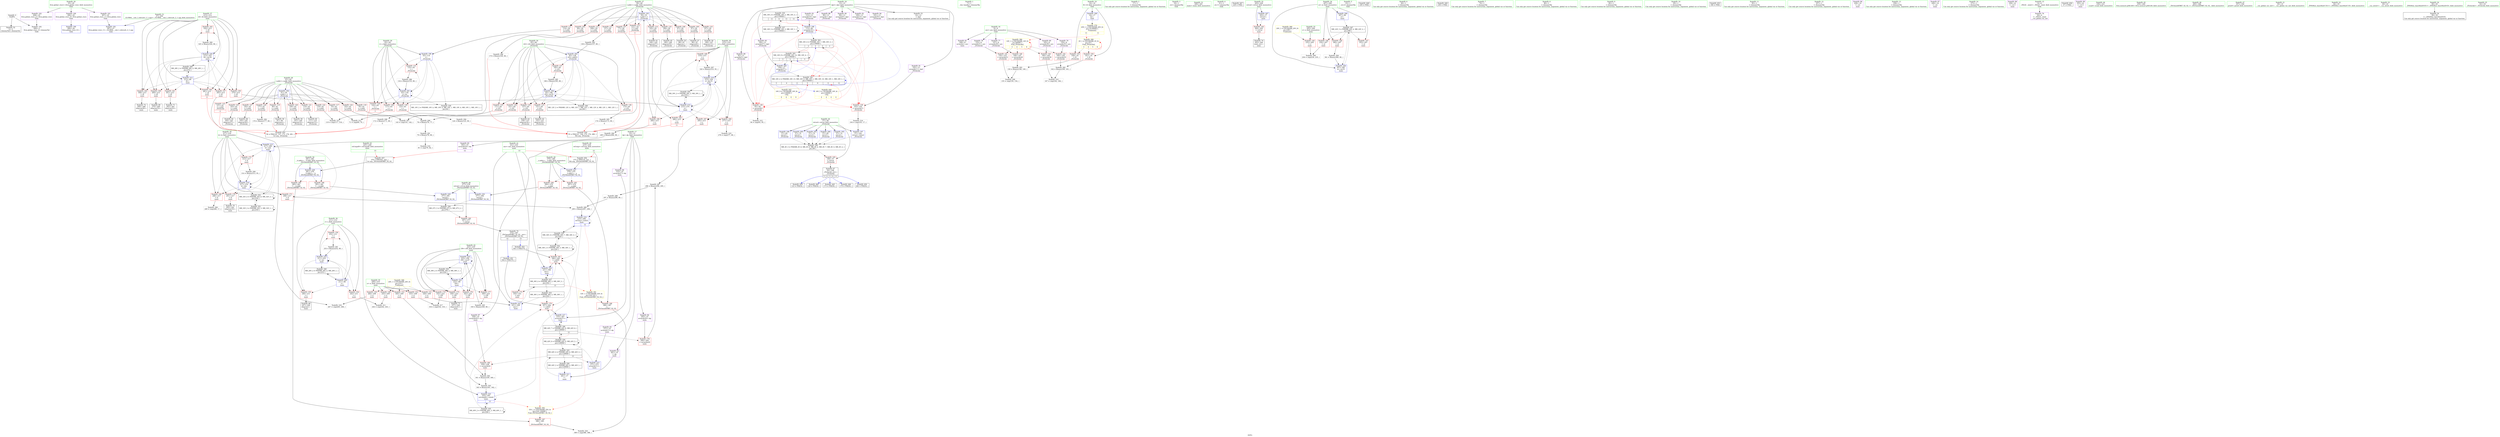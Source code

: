 digraph "SVFG" {
	label="SVFG";

	Node0x55584a46cbe0 [shape=record,color=grey,label="{NodeID: 0\nNullPtr}"];
	Node0x55584a46cbe0 -> Node0x55584a4948a0[style=solid];
	Node0x55584a46cbe0 -> Node0x55584a496d20[style=solid];
	Node0x55584a496ef0 [shape=record,color=blue,label="{NodeID: 194\n61\<--56\nr.addr\<--r\n_Z5checkii\n}"];
	Node0x55584a496ef0 -> Node0x55584a498ef0[style=dashed];
	Node0x55584a496ef0 -> Node0x55584a498fc0[style=dashed];
	Node0x55584a496ef0 -> Node0x55584a499090[style=dashed];
	Node0x55584a496ef0 -> Node0x55584a499160[style=dashed];
	Node0x55584a496ef0 -> Node0x55584a499230[style=dashed];
	Node0x55584a496ef0 -> Node0x55584a499300[style=dashed];
	Node0x55584a496ef0 -> Node0x55584a4993d0[style=dashed];
	Node0x55584a496ef0 -> Node0x55584a4994a0[style=dashed];
	Node0x55584a496ef0 -> Node0x55584a499570[style=dashed];
	Node0x55584a496ef0 -> Node0x55584a499640[style=dashed];
	Node0x55584a496ef0 -> Node0x55584a499710[style=dashed];
	Node0x55584a4939c0 [shape=record,color=red,label="{NodeID: 111\n114\<--59\n\<--l.addr\n_Z5checkii\n}"];
	Node0x55584a4939c0 -> Node0x55584a497300[style=solid];
	Node0x55584a492440 [shape=record,color=green,label="{NodeID: 28\n61\<--62\nr.addr\<--r.addr_field_insensitive\n_Z5checkii\n}"];
	Node0x55584a492440 -> Node0x55584a498ef0[style=solid];
	Node0x55584a492440 -> Node0x55584a498fc0[style=solid];
	Node0x55584a492440 -> Node0x55584a499090[style=solid];
	Node0x55584a492440 -> Node0x55584a499160[style=solid];
	Node0x55584a492440 -> Node0x55584a499230[style=solid];
	Node0x55584a492440 -> Node0x55584a499300[style=solid];
	Node0x55584a492440 -> Node0x55584a4993d0[style=solid];
	Node0x55584a492440 -> Node0x55584a4994a0[style=solid];
	Node0x55584a492440 -> Node0x55584a499570[style=solid];
	Node0x55584a492440 -> Node0x55584a499640[style=solid];
	Node0x55584a492440 -> Node0x55584a499710[style=solid];
	Node0x55584a492440 -> Node0x55584a496ef0[style=solid];
	Node0x55584a4a5d00 [shape=record,color=grey,label="{NodeID: 305\n350 = Binary(349, 80, )\n}"];
	Node0x55584a4a5d00 -> Node0x55584a49f710[style=solid];
	Node0x55584a49f4a0 [shape=record,color=blue,label="{NodeID: 222\n223\<--80\ni36\<--\nmain\n}"];
	Node0x55584a49f4a0 -> Node0x55584a49bd40[style=dashed];
	Node0x55584a49f4a0 -> Node0x55584a49be10[style=dashed];
	Node0x55584a49f4a0 -> Node0x55584a49bee0[style=dashed];
	Node0x55584a49f4a0 -> Node0x55584a49bfb0[style=dashed];
	Node0x55584a49f4a0 -> Node0x55584a49f710[style=dashed];
	Node0x55584a49f4a0 -> Node0x55584a4bd1f0[style=dashed];
	Node0x55584a49a0d0 [shape=record,color=red,label="{NodeID: 139\n103\<--102\n\<--arrayidx11\n_Z5checkii\n}"];
	Node0x55584a49a0d0 -> Node0x55584a4a6a80[style=solid];
	Node0x55584a494c70 [shape=record,color=black,label="{NodeID: 56\n91\<--90\nidxprom4\<--\n_Z5checkii\n}"];
	Node0x55584a4b68f0 [shape=record,color=black,label="{NodeID: 333\nMR_34V_4 = PHI(MR_34V_7, MR_34V_3, )\npts\{220 \}\n}"];
	Node0x55584a4b68f0 -> Node0x55584a49c2f0[style=dashed];
	Node0x55584a4b68f0 -> Node0x55584a49efc0[style=dashed];
	Node0x55584a4b68f0 -> Node0x55584a4b68f0[style=dashed];
	Node0x55584a4b68f0 -> Node0x55584a4bc7f0[style=dashed];
	Node0x55584a49b790 [shape=record,color=red,label="{NodeID: 167\n295\<--215\n\<--j\nmain\n}"];
	Node0x55584a49b790 -> Node0x55584a4a4200[style=solid];
	Node0x55584a496330 [shape=record,color=purple,label="{NodeID: 84\n293\<--10\narrayidx20\<--dp\nmain\n}"];
	Node0x55584a496330 -> Node0x55584a49c080[style=solid];
	Node0x55584a46d920 [shape=record,color=green,label="{NodeID: 1\n7\<--1\n__dso_handle\<--dummyObj\nGlob }"];
	Node0x55584a496fc0 [shape=record,color=blue,label="{NodeID: 195\n57\<--74\nretval\<--\n_Z5checkii\n}"];
	Node0x55584a496fc0 -> Node0x55584a4b81f0[style=dashed];
	Node0x55584a493a90 [shape=record,color=red,label="{NodeID: 112\n121\<--59\n\<--l.addr\n_Z5checkii\n|{<s0>3}}"];
	Node0x55584a493a90:s0 -> Node0x55584a4df900[style=solid,color=red];
	Node0x55584a492510 [shape=record,color=green,label="{NodeID: 29\n63\<--64\ni\<--i_field_insensitive\n_Z5checkii\n}"];
	Node0x55584a492510 -> Node0x55584a4997e0[style=solid];
	Node0x55584a492510 -> Node0x55584a4998b0[style=solid];
	Node0x55584a492510 -> Node0x55584a499980[style=solid];
	Node0x55584a492510 -> Node0x55584a499a50[style=solid];
	Node0x55584a492510 -> Node0x55584a497300[style=solid];
	Node0x55584a492510 -> Node0x55584a4974a0[style=solid];
	Node0x55584a4a5e80 [shape=record,color=grey,label="{NodeID: 306\n289 = cmp(288, 17, )\n}"];
	Node0x55584a49f570 [shape=record,color=blue,label="{NodeID: 223\n225\<--343\nref.tmp40\<--sub44\nmain\n|{|<s3>13}}"];
	Node0x55584a49f570 -> Node0x55584a49c2f0[style=dashed];
	Node0x55584a49f570 -> Node0x55584a49f570[style=dashed];
	Node0x55584a49f570 -> Node0x55584a4bd6f0[style=dashed];
	Node0x55584a49f570:s3 -> Node0x55584a49d070[style=dashed,color=red];
	Node0x55584a49a1a0 [shape=record,color=red,label="{NodeID: 140\n148\<--147\n\<--arrayidx28\n_Z5checkii\n}"];
	Node0x55584a49a1a0 -> Node0x55584a4a4b00[style=solid];
	Node0x55584a494d40 [shape=record,color=black,label="{NodeID: 57\n98\<--97\nidxprom8\<--\n_Z5checkii\n}"];
	Node0x55584a4b6df0 [shape=record,color=black,label="{NodeID: 334\nMR_42V_6 = PHI(MR_42V_9, MR_42V_5, )\npts\{120000 \}\n}"];
	Node0x55584a4b6df0 -> Node0x55584a4b3cf0[style=dashed];
	Node0x55584a4b6df0 -> Node0x55584a4b6df0[style=dashed];
	Node0x55584a4b6df0 -> Node0x55584a4ba9f0[style=dashed];
	Node0x55584a49b860 [shape=record,color=red,label="{NodeID: 168\n319\<--215\n\<--j\nmain\n}"];
	Node0x55584a49b860 -> Node0x55584a4a5100[style=solid];
	Node0x55584a496400 [shape=record,color=purple,label="{NodeID: 85\n303\<--10\narrayidx24\<--dp\nmain\n|{<s0>12}}"];
	Node0x55584a496400:s0 -> Node0x55584a4e0210[style=solid,color=red];
	Node0x55584a482960 [shape=record,color=green,label="{NodeID: 2\n17\<--1\n\<--dummyObj\nCan only get source location for instruction, argument, global var or function.}"];
	Node0x55584a4de610 [shape=record,color=black,label="{NodeID: 445\n173 = PHI(54, )\n}"];
	Node0x55584a497090 [shape=record,color=blue,label="{NodeID: 196\n57\<--85\nretval\<--\n_Z5checkii\n}"];
	Node0x55584a497090 -> Node0x55584a4b81f0[style=dashed];
	Node0x55584a493b60 [shape=record,color=red,label="{NodeID: 113\n137\<--59\n\<--l.addr\n_Z5checkii\n}"];
	Node0x55584a493b60 -> Node0x55584a4a3c00[style=solid];
	Node0x55584a4925e0 [shape=record,color=green,label="{NodeID: 30\n65\<--66\ni22\<--i22_field_insensitive\n_Z5checkii\n}"];
	Node0x55584a4925e0 -> Node0x55584a499b20[style=solid];
	Node0x55584a4925e0 -> Node0x55584a499bf0[style=solid];
	Node0x55584a4925e0 -> Node0x55584a499cc0[style=solid];
	Node0x55584a4925e0 -> Node0x55584a499d90[style=solid];
	Node0x55584a4925e0 -> Node0x55584a499e60[style=solid];
	Node0x55584a4925e0 -> Node0x55584a499f30[style=solid];
	Node0x55584a4925e0 -> Node0x55584a497570[style=solid];
	Node0x55584a4925e0 -> Node0x55584a497710[style=solid];
	Node0x55584a4a6000 [shape=record,color=grey,label="{NodeID: 307\n143 = cmp(141, 142, )\n}"];
	Node0x55584a49f640 [shape=record,color=blue,label="{NodeID: 224\n221\<--346\nans\<--\nmain\n}"];
	Node0x55584a49f640 -> Node0x55584a4b46f0[style=dashed];
	Node0x55584a49a270 [shape=record,color=red,label="{NodeID: 141\n154\<--153\n\<--arrayidx31\n_Z5checkii\n}"];
	Node0x55584a49a270 -> Node0x55584a4a6180[style=solid];
	Node0x55584a494e10 [shape=record,color=black,label="{NodeID: 58\n101\<--100\nidxprom10\<--\n_Z5checkii\n}"];
	Node0x55584a4b72f0 [shape=record,color=black,label="{NodeID: 335\nMR_16V_4 = PHI(MR_16V_5, MR_16V_3, )\npts\{150000 \}\n|{|<s2>11|<s3>11|<s4>11|<s5>11}}"];
	Node0x55584a4b72f0 -> Node0x55584a4b72f0[style=dashed];
	Node0x55584a4b72f0 -> Node0x55584a4be0f0[style=dashed];
	Node0x55584a4b72f0:s2 -> Node0x55584a49a000[style=dashed,color=red];
	Node0x55584a4b72f0:s3 -> Node0x55584a49a0d0[style=dashed,color=red];
	Node0x55584a4b72f0:s4 -> Node0x55584a497230[style=dashed,color=red];
	Node0x55584a4b72f0:s5 -> Node0x55584a4b90f0[style=dashed,color=red];
	Node0x55584a49b930 [shape=record,color=red,label="{NodeID: 169\n288\<--217\n\<--k\nmain\n}"];
	Node0x55584a49b930 -> Node0x55584a4a5e80[style=solid];
	Node0x55584a4964d0 [shape=record,color=purple,label="{NodeID: 86\n310\<--10\narrayidx27\<--dp\nmain\n}"];
	Node0x55584a4964d0 -> Node0x55584a49f090[style=solid];
	Node0x55584a46e070 [shape=record,color=green,label="{NodeID: 3\n19\<--1\n.str\<--dummyObj\nGlob }"];
	Node0x55584a4defe0 [shape=record,color=black,label="{NodeID: 446\n179 = PHI(54, )\n}"];
	Node0x55584a4bfef0 [shape=record,color=black,label="{NodeID: 363\nMR_16V_4 = PHI(MR_16V_7, MR_16V_3, )\npts\{150000 \}\n|{|<s1>3|<s2>3|<s3>3|<s4>3}}"];
	Node0x55584a4bfef0 -> Node0x55584a4b9af0[style=dashed];
	Node0x55584a4bfef0:s1 -> Node0x55584a49a000[style=dashed,color=red];
	Node0x55584a4bfef0:s2 -> Node0x55584a49a0d0[style=dashed,color=red];
	Node0x55584a4bfef0:s3 -> Node0x55584a497230[style=dashed,color=red];
	Node0x55584a4bfef0:s4 -> Node0x55584a4b90f0[style=dashed,color=red];
	Node0x55584a497160 [shape=record,color=blue,label="{NodeID: 197\n57\<--104\nretval\<--tobool\n_Z5checkii\n}"];
	Node0x55584a497160 -> Node0x55584a4b81f0[style=dashed];
	Node0x55584a493c30 [shape=record,color=red,label="{NodeID: 114\n145\<--59\n\<--l.addr\n_Z5checkii\n}"];
	Node0x55584a493c30 -> Node0x55584a495080[style=solid];
	Node0x55584a4926b0 [shape=record,color=green,label="{NodeID: 31\n200\<--201\nmain\<--main_field_insensitive\n}"];
	Node0x55584a49cf90 [shape=record,color=yellow,style=double,label="{NodeID: 391\n53V_1 = ENCHI(MR_53V_0)\npts\{220 222 \}\nFun[_ZSt3minIiERKT_S2_S2_]}"];
	Node0x55584a49cf90 -> Node0x55584a49c8a0[style=dashed];
	Node0x55584a4a6180 [shape=record,color=grey,label="{NodeID: 308\n155 = cmp(150, 154, )\n}"];
	Node0x55584a49f710 [shape=record,color=blue,label="{NodeID: 225\n223\<--350\ni36\<--inc47\nmain\n}"];
	Node0x55584a49f710 -> Node0x55584a49bd40[style=dashed];
	Node0x55584a49f710 -> Node0x55584a49be10[style=dashed];
	Node0x55584a49f710 -> Node0x55584a49bee0[style=dashed];
	Node0x55584a49f710 -> Node0x55584a49bfb0[style=dashed];
	Node0x55584a49f710 -> Node0x55584a49f710[style=dashed];
	Node0x55584a49f710 -> Node0x55584a4bd1f0[style=dashed];
	Node0x55584a49a340 [shape=record,color=red,label="{NodeID: 142\n160\<--159\n\<--arrayidx35\n_Z5checkii\n}"];
	Node0x55584a49a340 -> Node0x55584a4a3a80[style=solid];
	Node0x55584a494ee0 [shape=record,color=black,label="{NodeID: 59\n108\<--107\nidxprom13\<--\n_Z5checkii\n}"];
	Node0x55584a49ba00 [shape=record,color=red,label="{NodeID: 170\n291\<--217\n\<--k\nmain\n}"];
	Node0x55584a49ba00 -> Node0x55584a4957d0[style=solid];
	Node0x55584a4965a0 [shape=record,color=purple,label="{NodeID: 87\n338\<--10\narrayidx42\<--dp\nmain\n}"];
	Node0x55584a4965a0 -> Node0x55584a49c220[style=solid];
	Node0x55584a46d090 [shape=record,color=green,label="{NodeID: 4\n21\<--1\n.str.1\<--dummyObj\nGlob }"];
	Node0x55584a4df0e0 [shape=record,color=black,label="{NodeID: 447\n229 = PHI()\n}"];
	Node0x55584a497230 [shape=record,color=blue,label="{NodeID: 198\n112\<--80\narrayidx16\<--\n_Z5checkii\n}"];
	Node0x55584a497230 -> Node0x55584a4bfef0[style=dashed];
	Node0x55584a498d50 [shape=record,color=red,label="{NodeID: 115\n169\<--59\n\<--l.addr\n_Z5checkii\n}"];
	Node0x55584a498d50 -> Node0x55584a4a4f80[style=solid];
	Node0x55584a492780 [shape=record,color=green,label="{NodeID: 32\n203\<--204\nretval\<--retval_field_insensitive\nmain\n}"];
	Node0x55584a492780 -> Node0x55584a49a4e0[style=solid];
	Node0x55584a492780 -> Node0x55584a497980[style=solid];
	Node0x55584a49d070 [shape=record,color=yellow,style=double,label="{NodeID: 392\n55V_1 = ENCHI(MR_55V_0)\npts\{226 120000 \}\nFun[_ZSt3minIiERKT_S2_S2_]}"];
	Node0x55584a49d070 -> Node0x55584a49c7d0[style=dashed];
	Node0x55584a4a6300 [shape=record,color=grey,label="{NodeID: 309\n236 = cmp(234, 235, )\n}"];
	Node0x55584a49f7e0 [shape=record,color=blue,label="{NodeID: 226\n207\<--361\nzi\<--inc51\nmain\n}"];
	Node0x55584a49f7e0 -> Node0x55584a4baef0[style=dashed];
	Node0x55584a49a410 [shape=record,color=red,label="{NodeID: 143\n166\<--165\n\<--arrayidx38\n_Z5checkii\n}"];
	Node0x55584a49a410 -> Node0x55584a4a6480[style=solid];
	Node0x55584a494fb0 [shape=record,color=black,label="{NodeID: 60\n111\<--110\nidxprom15\<--\n_Z5checkii\n}"];
	Node0x55584a49bad0 [shape=record,color=red,label="{NodeID: 171\n298\<--217\n\<--k\nmain\n}"];
	Node0x55584a49bad0 -> Node0x55584a4a4500[style=solid];
	Node0x55584a496670 [shape=record,color=purple,label="{NodeID: 88\n89\<--13\narrayidx\<--dp2\n_Z5checkii\n}"];
	Node0x55584a46d120 [shape=record,color=green,label="{NodeID: 5\n23\<--1\n.str.2\<--dummyObj\nGlob }"];
	Node0x55584a4df1b0 [shape=record,color=black,label="{NodeID: 448\n239 = PHI()\n}"];
	Node0x55584a4a3a80 [shape=record,color=grey,label="{NodeID: 282\n162 = Binary(160, 161, )\n}"];
	Node0x55584a4a3a80 -> Node0x55584a4a6480[style=solid];
	Node0x55584a497300 [shape=record,color=blue,label="{NodeID: 199\n63\<--114\ni\<--\n_Z5checkii\n}"];
	Node0x55584a497300 -> Node0x55584a4997e0[style=dashed];
	Node0x55584a497300 -> Node0x55584a4998b0[style=dashed];
	Node0x55584a497300 -> Node0x55584a499980[style=dashed];
	Node0x55584a497300 -> Node0x55584a499a50[style=dashed];
	Node0x55584a497300 -> Node0x55584a4974a0[style=dashed];
	Node0x55584a497300 -> Node0x55584a4b86f0[style=dashed];
	Node0x55584a498e20 [shape=record,color=red,label="{NodeID: 116\n189\<--59\n\<--l.addr\n_Z5checkii\n}"];
	Node0x55584a498e20 -> Node0x55584a4953c0[style=solid];
	Node0x55584a492850 [shape=record,color=green,label="{NodeID: 33\n205\<--206\nz\<--z_field_insensitive\nmain\n}"];
	Node0x55584a492850 -> Node0x55584a49a5b0[style=solid];
	Node0x55584a4a6480 [shape=record,color=grey,label="{NodeID: 310\n167 = cmp(162, 166, )\n}"];
	Node0x55584a49f8b0 [shape=record,color=blue,label="{NodeID: 227\n379\<--375\n__a.addr\<--__a\n_ZSt3minIiERKT_S2_S2_\n}"];
	Node0x55584a49f8b0 -> Node0x55584a49c490[style=dashed];
	Node0x55584a49f8b0 -> Node0x55584a49c560[style=dashed];
	Node0x55584a49a4e0 [shape=record,color=red,label="{NodeID: 144\n364\<--203\n\<--retval\nmain\n}"];
	Node0x55584a49a4e0 -> Node0x55584a495b10[style=solid];
	Node0x55584a495080 [shape=record,color=black,label="{NodeID: 61\n146\<--145\nidxprom27\<--\n_Z5checkii\n}"];
	Node0x55584a4b81f0 [shape=record,color=black,label="{NodeID: 338\nMR_4V_3 = PHI(MR_4V_8, MR_4V_6, MR_4V_4, MR_4V_7, MR_4V_5, MR_4V_2, )\npts\{58 \}\n}"];
	Node0x55584a4b81f0 -> Node0x55584a4934e0[style=dashed];
	Node0x55584a49bba0 [shape=record,color=red,label="{NodeID: 172\n313\<--217\n\<--k\nmain\n}"];
	Node0x55584a49bba0 -> Node0x55584a4a4680[style=solid];
	Node0x55584a496740 [shape=record,color=purple,label="{NodeID: 89\n92\<--13\narrayidx5\<--dp2\n_Z5checkii\n}"];
	Node0x55584a496740 -> Node0x55584a49a000[style=solid];
	Node0x55584a46d1b0 [shape=record,color=green,label="{NodeID: 6\n26\<--1\n\<--dummyObj\nCan only get source location for instruction, argument, global var or function.}"];
	Node0x55584a4df280 [shape=record,color=black,label="{NodeID: 449\n250 = PHI()\n}"];
	Node0x55584a4c1410 [shape=record,color=yellow,style=double,label="{NodeID: 366\n20V_1 = ENCHI(MR_20V_0)\npts\{206 \}\nFun[main]}"];
	Node0x55584a4c1410 -> Node0x55584a49a5b0[style=dashed];
	Node0x55584a4a3c00 [shape=record,color=grey,label="{NodeID: 283\n138 = Binary(137, 80, )\n}"];
	Node0x55584a4a3c00 -> Node0x55584a497570[style=solid];
	Node0x55584a4973d0 [shape=record,color=blue,label="{NodeID: 200\n57\<--74\nretval\<--\n_Z5checkii\n}"];
	Node0x55584a4973d0 -> Node0x55584a4b81f0[style=dashed];
	Node0x55584a498ef0 [shape=record,color=red,label="{NodeID: 117\n70\<--61\n\<--r.addr\n_Z5checkii\n}"];
	Node0x55584a498ef0 -> Node0x55584a4a6900[style=solid];
	Node0x55584a492920 [shape=record,color=green,label="{NodeID: 34\n207\<--208\nzi\<--zi_field_insensitive\nmain\n}"];
	Node0x55584a492920 -> Node0x55584a49a680[style=solid];
	Node0x55584a492920 -> Node0x55584a49a750[style=solid];
	Node0x55584a492920 -> Node0x55584a49a820[style=solid];
	Node0x55584a492920 -> Node0x55584a497a50[style=solid];
	Node0x55584a492920 -> Node0x55584a49f7e0[style=solid];
	Node0x55584a4a6600 [shape=record,color=grey,label="{NodeID: 311\n244 = cmp(242, 243, )\n}"];
	Node0x55584a49f980 [shape=record,color=blue,label="{NodeID: 228\n381\<--376\n__b.addr\<--__b\n_ZSt3minIiERKT_S2_S2_\n}"];
	Node0x55584a49f980 -> Node0x55584a49c630[style=dashed];
	Node0x55584a49f980 -> Node0x55584a49c700[style=dashed];
	Node0x55584a49a5b0 [shape=record,color=red,label="{NodeID: 145\n235\<--205\n\<--z\nmain\n}"];
	Node0x55584a49a5b0 -> Node0x55584a4a6300[style=solid];
	Node0x55584a495150 [shape=record,color=black,label="{NodeID: 62\n152\<--151\nidxprom30\<--\n_Z5checkii\n}"];
	Node0x55584a4b86f0 [shape=record,color=black,label="{NodeID: 339\nMR_10V_2 = PHI(MR_10V_4, MR_10V_4, MR_10V_1, MR_10V_4, MR_10V_1, MR_10V_1, )\npts\{64 \}\n}"];
	Node0x55584a49bc70 [shape=record,color=red,label="{NodeID: 173\n354\<--221\n\<--ans\nmain\n}"];
	Node0x55584a496810 [shape=record,color=purple,label="{NodeID: 90\n99\<--13\narrayidx9\<--dp2\n_Z5checkii\n}"];
	Node0x55584a46d240 [shape=record,color=green,label="{NodeID: 7\n74\<--1\n\<--dummyObj\nCan only get source location for instruction, argument, global var or function.}"];
	Node0x55584a4df380 [shape=record,color=black,label="{NodeID: 450\n282 = PHI(54, )\n}"];
	Node0x55584a4a3d80 [shape=record,color=grey,label="{NodeID: 284\n285 = Binary(284, 80, )\n}"];
	Node0x55584a4a3d80 -> Node0x55584a49eef0[style=solid];
	Node0x55584a4974a0 [shape=record,color=blue,label="{NodeID: 201\n63\<--134\ni\<--inc\n_Z5checkii\n}"];
	Node0x55584a4974a0 -> Node0x55584a4997e0[style=dashed];
	Node0x55584a4974a0 -> Node0x55584a4998b0[style=dashed];
	Node0x55584a4974a0 -> Node0x55584a499980[style=dashed];
	Node0x55584a4974a0 -> Node0x55584a499a50[style=dashed];
	Node0x55584a4974a0 -> Node0x55584a4974a0[style=dashed];
	Node0x55584a4974a0 -> Node0x55584a4b86f0[style=dashed];
	Node0x55584a498fc0 [shape=record,color=red,label="{NodeID: 118\n76\<--61\n\<--r.addr\n_Z5checkii\n}"];
	Node0x55584a498fc0 -> Node0x55584a4a5400[style=solid];
	Node0x55584a4929f0 [shape=record,color=green,label="{NodeID: 35\n209\<--210\nn\<--n_field_insensitive\nmain\n}"];
	Node0x55584a4929f0 -> Node0x55584a49a8f0[style=solid];
	Node0x55584a4929f0 -> Node0x55584a49a9c0[style=solid];
	Node0x55584a4929f0 -> Node0x55584a49aa90[style=solid];
	Node0x55584a4929f0 -> Node0x55584a49ab60[style=solid];
	Node0x55584a4929f0 -> Node0x55584a49ac30[style=solid];
	Node0x55584a4a6780 [shape=record,color=grey,label="{NodeID: 312\n119 = cmp(117, 118, )\n}"];
	Node0x55584a49fa50 [shape=record,color=blue,label="{NodeID: 229\n377\<--391\nretval\<--\n_ZSt3minIiERKT_S2_S2_\n}"];
	Node0x55584a49fa50 -> Node0x55584a4be5f0[style=dashed];
	Node0x55584a49a680 [shape=record,color=red,label="{NodeID: 146\n234\<--207\n\<--zi\nmain\n}"];
	Node0x55584a49a680 -> Node0x55584a4a6300[style=solid];
	Node0x55584a495220 [shape=record,color=black,label="{NodeID: 63\n158\<--157\nidxprom34\<--\n_Z5checkii\n}"];
	Node0x55584a4b8bf0 [shape=record,color=black,label="{NodeID: 340\nMR_12V_2 = PHI(MR_12V_4, MR_12V_1, MR_12V_1, MR_12V_4, MR_12V_1, MR_12V_1, )\npts\{66 \}\n}"];
	Node0x55584a49bd40 [shape=record,color=red,label="{NodeID: 174\n332\<--223\n\<--i36\nmain\n}"];
	Node0x55584a49bd40 -> Node0x55584a4a6f00[style=solid];
	Node0x55584a4968e0 [shape=record,color=purple,label="{NodeID: 91\n102\<--13\narrayidx11\<--dp2\n_Z5checkii\n}"];
	Node0x55584a4968e0 -> Node0x55584a49a0d0[style=solid];
	Node0x55584a46db30 [shape=record,color=green,label="{NodeID: 8\n80\<--1\n\<--dummyObj\nCan only get source location for instruction, argument, global var or function.}"];
	Node0x55584a4df520 [shape=record,color=black,label="{NodeID: 451\n304 = PHI(374, )\n}"];
	Node0x55584a4df520 -> Node0x55584a49c150[style=solid];
	Node0x55584a4c15d0 [shape=record,color=yellow,style=double,label="{NodeID: 368\n24V_1 = ENCHI(MR_24V_0)\npts\{210 \}\nFun[main]}"];
	Node0x55584a4c15d0 -> Node0x55584a49a8f0[style=dashed];
	Node0x55584a4c15d0 -> Node0x55584a49a9c0[style=dashed];
	Node0x55584a4c15d0 -> Node0x55584a49aa90[style=dashed];
	Node0x55584a4c15d0 -> Node0x55584a49ab60[style=dashed];
	Node0x55584a4c15d0 -> Node0x55584a49ac30[style=dashed];
	Node0x55584a4a3f00 [shape=record,color=grey,label="{NodeID: 285\n186 = Binary(185, 80, )\n}"];
	Node0x55584a4a3f00 -> Node0x55584a497710[style=solid];
	Node0x55584a497570 [shape=record,color=blue,label="{NodeID: 202\n65\<--138\ni22\<--add23\n_Z5checkii\n}"];
	Node0x55584a497570 -> Node0x55584a499b20[style=dashed];
	Node0x55584a497570 -> Node0x55584a499bf0[style=dashed];
	Node0x55584a497570 -> Node0x55584a499cc0[style=dashed];
	Node0x55584a497570 -> Node0x55584a499d90[style=dashed];
	Node0x55584a497570 -> Node0x55584a499e60[style=dashed];
	Node0x55584a497570 -> Node0x55584a499f30[style=dashed];
	Node0x55584a497570 -> Node0x55584a497710[style=dashed];
	Node0x55584a497570 -> Node0x55584a4b8bf0[style=dashed];
	Node0x55584a499090 [shape=record,color=red,label="{NodeID: 119\n90\<--61\n\<--r.addr\n_Z5checkii\n}"];
	Node0x55584a499090 -> Node0x55584a494c70[style=solid];
	Node0x55584a492ac0 [shape=record,color=green,label="{NodeID: 36\n211\<--212\ni\<--i_field_insensitive\nmain\n}"];
	Node0x55584a492ac0 -> Node0x55584a49ad00[style=solid];
	Node0x55584a492ac0 -> Node0x55584a49add0[style=solid];
	Node0x55584a492ac0 -> Node0x55584a49aea0[style=solid];
	Node0x55584a492ac0 -> Node0x55584a497b20[style=solid];
	Node0x55584a492ac0 -> Node0x55584a497bf0[style=solid];
	Node0x55584a4a6900 [shape=record,color=grey,label="{NodeID: 313\n71 = cmp(69, 70, )\n}"];
	Node0x55584a49fb20 [shape=record,color=blue,label="{NodeID: 230\n377\<--394\nretval\<--\n_ZSt3minIiERKT_S2_S2_\n}"];
	Node0x55584a49fb20 -> Node0x55584a4be5f0[style=dashed];
	Node0x55584a49a750 [shape=record,color=red,label="{NodeID: 147\n353\<--207\n\<--zi\nmain\n}"];
	Node0x55584a4952f0 [shape=record,color=black,label="{NodeID: 64\n164\<--163\nidxprom37\<--\n_Z5checkii\n}"];
	Node0x55584a4b90f0 [shape=record,color=black,label="{NodeID: 341\nMR_16V_2 = PHI(MR_16V_13, MR_16V_6, MR_16V_1, MR_16V_10, MR_16V_1, MR_16V_1, )\npts\{150000 \}\n|{<s0>3|<s1>4|<s2>4|<s3>5|<s4>6|<s5>6|<s6>11}}"];
	Node0x55584a4b90f0:s0 -> Node0x55584a4c8ca0[style=dashed,color=blue];
	Node0x55584a4b90f0:s1 -> Node0x55584a4b90f0[style=dashed,color=blue];
	Node0x55584a4b90f0:s2 -> Node0x55584a4bfef0[style=dashed,color=blue];
	Node0x55584a4b90f0:s3 -> Node0x55584a4c8f60[style=dashed,color=blue];
	Node0x55584a4b90f0:s4 -> Node0x55584a4b90f0[style=dashed,color=blue];
	Node0x55584a4b90f0:s5 -> Node0x55584a4b9af0[style=dashed,color=blue];
	Node0x55584a4b90f0:s6 -> Node0x55584a4b72f0[style=dashed,color=blue];
	Node0x55584a49be10 [shape=record,color=red,label="{NodeID: 175\n336\<--223\n\<--i36\nmain\n}"];
	Node0x55584a49be10 -> Node0x55584a495a40[style=solid];
	Node0x55584a4969b0 [shape=record,color=purple,label="{NodeID: 92\n109\<--13\narrayidx14\<--dp2\n_Z5checkii\n}"];
	Node0x55584a46dbc0 [shape=record,color=green,label="{NodeID: 9\n82\<--1\n\<--dummyObj\nCan only get source location for instruction, argument, global var or function.}"];
	Node0x55584a4df6f0 [shape=record,color=black,label="{NodeID: 452\n345 = PHI(374, )\n}"];
	Node0x55584a4df6f0 -> Node0x55584a49c2f0[style=solid];
	Node0x55584a4a4080 [shape=record,color=grey,label="{NodeID: 286\n134 = Binary(133, 80, )\n}"];
	Node0x55584a4a4080 -> Node0x55584a4974a0[style=solid];
	Node0x55584a497640 [shape=record,color=blue,label="{NodeID: 203\n57\<--74\nretval\<--\n_Z5checkii\n}"];
	Node0x55584a497640 -> Node0x55584a4b81f0[style=dashed];
	Node0x55584a499160 [shape=record,color=red,label="{NodeID: 120\n100\<--61\n\<--r.addr\n_Z5checkii\n}"];
	Node0x55584a499160 -> Node0x55584a494e10[style=solid];
	Node0x55584a492b90 [shape=record,color=green,label="{NodeID: 37\n213\<--214\ni6\<--i6_field_insensitive\nmain\n}"];
	Node0x55584a492b90 -> Node0x55584a49af70[style=solid];
	Node0x55584a492b90 -> Node0x55584a49b040[style=solid];
	Node0x55584a492b90 -> Node0x55584a49b110[style=solid];
	Node0x55584a492b90 -> Node0x55584a49b1e0[style=solid];
	Node0x55584a492b90 -> Node0x55584a49b2b0[style=solid];
	Node0x55584a492b90 -> Node0x55584a49b380[style=solid];
	Node0x55584a492b90 -> Node0x55584a49b450[style=solid];
	Node0x55584a492b90 -> Node0x55584a49ec80[style=solid];
	Node0x55584a492b90 -> Node0x55584a49f300[style=solid];
	Node0x55584a4a6a80 [shape=record,color=grey,label="{NodeID: 314\n104 = cmp(103, 17, )\n}"];
	Node0x55584a4a6a80 -> Node0x55584a497160[style=solid];
	Node0x55584a49a820 [shape=record,color=red,label="{NodeID: 148\n360\<--207\n\<--zi\nmain\n}"];
	Node0x55584a49a820 -> Node0x55584a4a5b80[style=solid];
	Node0x55584a4953c0 [shape=record,color=black,label="{NodeID: 65\n190\<--189\nidxprom54\<--\n_Z5checkii\n}"];
	Node0x55584a49bee0 [shape=record,color=red,label="{NodeID: 176\n342\<--223\n\<--i36\nmain\n}"];
	Node0x55584a49bee0 -> Node0x55584a4a5a00[style=solid];
	Node0x55584a496a80 [shape=record,color=purple,label="{NodeID: 93\n112\<--13\narrayidx16\<--dp2\n_Z5checkii\n}"];
	Node0x55584a496a80 -> Node0x55584a497230[style=solid];
	Node0x55584a46dc90 [shape=record,color=green,label="{NodeID: 10\n85\<--1\n\<--dummyObj\nCan only get source location for instruction, argument, global var or function.}"];
	Node0x55584a4df830 [shape=record,color=black,label="{NodeID: 453\n356 = PHI()\n}"];
	Node0x55584a4a4200 [shape=record,color=grey,label="{NodeID: 287\n296 = Binary(294, 295, )\n}"];
	Node0x55584a4a4200 -> Node0x55584a4a4380[style=solid];
	Node0x55584a497710 [shape=record,color=blue,label="{NodeID: 204\n65\<--186\ni22\<--inc52\n_Z5checkii\n}"];
	Node0x55584a497710 -> Node0x55584a499b20[style=dashed];
	Node0x55584a497710 -> Node0x55584a499bf0[style=dashed];
	Node0x55584a497710 -> Node0x55584a499cc0[style=dashed];
	Node0x55584a497710 -> Node0x55584a499d90[style=dashed];
	Node0x55584a497710 -> Node0x55584a499e60[style=dashed];
	Node0x55584a497710 -> Node0x55584a499f30[style=dashed];
	Node0x55584a497710 -> Node0x55584a497710[style=dashed];
	Node0x55584a497710 -> Node0x55584a4b8bf0[style=dashed];
	Node0x55584a499230 [shape=record,color=red,label="{NodeID: 121\n110\<--61\n\<--r.addr\n_Z5checkii\n}"];
	Node0x55584a499230 -> Node0x55584a494fb0[style=solid];
	Node0x55584a492c60 [shape=record,color=green,label="{NodeID: 38\n215\<--216\nj\<--j_field_insensitive\nmain\n}"];
	Node0x55584a492c60 -> Node0x55584a49b520[style=solid];
	Node0x55584a492c60 -> Node0x55584a49b5f0[style=solid];
	Node0x55584a492c60 -> Node0x55584a49b6c0[style=solid];
	Node0x55584a492c60 -> Node0x55584a49b790[style=solid];
	Node0x55584a492c60 -> Node0x55584a49b860[style=solid];
	Node0x55584a492c60 -> Node0x55584a49ee20[style=solid];
	Node0x55584a492c60 -> Node0x55584a49f230[style=solid];
	Node0x55584a4a6c00 [shape=record,color=grey,label="{NodeID: 315\n94 = cmp(93, 95, )\n}"];
	Node0x55584a49a8f0 [shape=record,color=red,label="{NodeID: 149\n243\<--209\n\<--n\nmain\n}"];
	Node0x55584a49a8f0 -> Node0x55584a4a6600[style=solid];
	Node0x55584a495490 [shape=record,color=black,label="{NodeID: 66\n193\<--192\nidxprom56\<--\n_Z5checkii\n}"];
	Node0x55584a4b9af0 [shape=record,color=black,label="{NodeID: 343\nMR_16V_8 = PHI(MR_16V_12, MR_16V_4, )\npts\{150000 \}\n|{|<s2>5|<s3>5|<s4>5|<s5>5}}"];
	Node0x55584a4b9af0 -> Node0x55584a4977e0[style=dashed];
	Node0x55584a4b9af0 -> Node0x55584a4b9af0[style=dashed];
	Node0x55584a4b9af0:s2 -> Node0x55584a49a000[style=dashed,color=red];
	Node0x55584a4b9af0:s3 -> Node0x55584a49a0d0[style=dashed,color=red];
	Node0x55584a4b9af0:s4 -> Node0x55584a497230[style=dashed,color=red];
	Node0x55584a4b9af0:s5 -> Node0x55584a4b90f0[style=dashed,color=red];
	Node0x55584a49bfb0 [shape=record,color=red,label="{NodeID: 177\n349\<--223\n\<--i36\nmain\n}"];
	Node0x55584a49bfb0 -> Node0x55584a4a5d00[style=solid];
	Node0x55584a496b50 [shape=record,color=purple,label="{NodeID: 94\n191\<--13\narrayidx55\<--dp2\n_Z5checkii\n}"];
	Node0x55584a491870 [shape=record,color=green,label="{NodeID: 11\n95\<--1\n\<--dummyObj\nCan only get source location for instruction, argument, global var or function.}"];
	Node0x55584a4df900 [shape=record,color=black,label="{NodeID: 454\n55 = PHI(121, 126, 170, 176, 280, )\n0th arg _Z5checkii }"];
	Node0x55584a4df900 -> Node0x55584a496e20[style=solid];
	Node0x55584a4a4380 [shape=record,color=grey,label="{NodeID: 288\n297 = Binary(296, 80, )\n}"];
	Node0x55584a4a4380 -> Node0x55584a4a4500[style=solid];
	Node0x55584a4977e0 [shape=record,color=blue,label="{NodeID: 205\n194\<--17\narrayidx57\<--\n_Z5checkii\n}"];
	Node0x55584a4977e0 -> Node0x55584a4b90f0[style=dashed];
	Node0x55584a499300 [shape=record,color=red,label="{NodeID: 122\n118\<--61\n\<--r.addr\n_Z5checkii\n}"];
	Node0x55584a499300 -> Node0x55584a4a6780[style=solid];
	Node0x55584a492d30 [shape=record,color=green,label="{NodeID: 39\n217\<--218\nk\<--k_field_insensitive\nmain\n}"];
	Node0x55584a492d30 -> Node0x55584a49b930[style=solid];
	Node0x55584a492d30 -> Node0x55584a49ba00[style=solid];
	Node0x55584a492d30 -> Node0x55584a49bad0[style=solid];
	Node0x55584a492d30 -> Node0x55584a49bba0[style=solid];
	Node0x55584a492d30 -> Node0x55584a49eef0[style=solid];
	Node0x55584a492d30 -> Node0x55584a49f160[style=solid];
	Node0x55584a4a6d80 [shape=record,color=grey,label="{NodeID: 316\n81 = cmp(79, 82, )\n}"];
	Node0x55584a49a9c0 [shape=record,color=red,label="{NodeID: 150\n266\<--209\n\<--n\nmain\n}"];
	Node0x55584a49a9c0 -> Node0x55584a4a7080[style=solid];
	Node0x55584a495560 [shape=record,color=black,label="{NodeID: 67\n54\<--198\n_Z5checkii_ret\<--\n_Z5checkii\n|{<s0>3|<s1>4|<s2>5|<s3>6|<s4>11}}"];
	Node0x55584a495560:s0 -> Node0x55584a4e05b0[style=solid,color=blue];
	Node0x55584a495560:s1 -> Node0x55584a4e0750[style=solid,color=blue];
	Node0x55584a495560:s2 -> Node0x55584a4de610[style=solid,color=blue];
	Node0x55584a495560:s3 -> Node0x55584a4defe0[style=solid,color=blue];
	Node0x55584a495560:s4 -> Node0x55584a4df380[style=solid,color=blue];
	Node0x55584a49c080 [shape=record,color=red,label="{NodeID: 178\n294\<--293\n\<--arrayidx20\nmain\n}"];
	Node0x55584a49c080 -> Node0x55584a4a4200[style=solid];
	Node0x55584a496c20 [shape=record,color=purple,label="{NodeID: 95\n194\<--13\narrayidx57\<--dp2\n_Z5checkii\n}"];
	Node0x55584a496c20 -> Node0x55584a4977e0[style=solid];
	Node0x55584a491900 [shape=record,color=green,label="{NodeID: 12\n257\<--1\n\<--dummyObj\nCan only get source location for instruction, argument, global var or function.}"];
	Node0x55584a4dfdb0 [shape=record,color=black,label="{NodeID: 455\n56 = PHI(122, 127, 172, 178, 281, )\n1st arg _Z5checkii }"];
	Node0x55584a4dfdb0 -> Node0x55584a496ef0[style=solid];
	Node0x55584a4a4500 [shape=record,color=grey,label="{NodeID: 289\n299 = Binary(297, 298, )\n}"];
	Node0x55584a4a4500 -> Node0x55584a49efc0[style=solid];
	Node0x55584a4978b0 [shape=record,color=blue,label="{NodeID: 206\n57\<--85\nretval\<--\n_Z5checkii\n}"];
	Node0x55584a4978b0 -> Node0x55584a4b81f0[style=dashed];
	Node0x55584a4993d0 [shape=record,color=red,label="{NodeID: 123\n127\<--61\n\<--r.addr\n_Z5checkii\n|{<s0>4}}"];
	Node0x55584a4993d0:s0 -> Node0x55584a4dfdb0[style=solid,color=red];
	Node0x55584a492e00 [shape=record,color=green,label="{NodeID: 40\n219\<--220\nref.tmp\<--ref.tmp_field_insensitive\nmain\n|{|<s1>12}}"];
	Node0x55584a492e00 -> Node0x55584a49efc0[style=solid];
	Node0x55584a492e00:s1 -> Node0x55584a4e0100[style=solid,color=red];
	Node0x55584a4a6f00 [shape=record,color=grey,label="{NodeID: 317\n334 = cmp(332, 333, )\n}"];
	Node0x55584a49aa90 [shape=record,color=red,label="{NodeID: 151\n328\<--209\n\<--n\nmain\n}"];
	Node0x55584a49aa90 -> Node0x55584a49f3d0[style=solid];
	Node0x55584a495630 [shape=record,color=black,label="{NodeID: 68\n247\<--246\nidxprom\<--\nmain\n}"];
	Node0x55584a49c150 [shape=record,color=red,label="{NodeID: 179\n307\<--304\n\<--call25\nmain\n}"];
	Node0x55584a49c150 -> Node0x55584a49f090[style=solid];
	Node0x55584a493d20 [shape=record,color=purple,label="{NodeID: 96\n228\<--19\n\<--.str\nmain\n}"];
	Node0x55584a491990 [shape=record,color=green,label="{NodeID: 13\n258\<--1\n\<--dummyObj\nCan only get source location for instruction, argument, global var or function.}"];
	Node0x55584a4e0100 [shape=record,color=black,label="{NodeID: 456\n375 = PHI(219, 221, )\n0th arg _ZSt3minIiERKT_S2_S2_ }"];
	Node0x55584a4e0100 -> Node0x55584a49f8b0[style=solid];
	Node0x55584a4a4680 [shape=record,color=grey,label="{NodeID: 290\n314 = Binary(313, 95, )\n}"];
	Node0x55584a4a4680 -> Node0x55584a49f160[style=solid];
	Node0x55584a497980 [shape=record,color=blue,label="{NodeID: 207\n203\<--17\nretval\<--\nmain\n}"];
	Node0x55584a497980 -> Node0x55584a49a4e0[style=dashed];
	Node0x55584a4994a0 [shape=record,color=red,label="{NodeID: 124\n142\<--61\n\<--r.addr\n_Z5checkii\n}"];
	Node0x55584a4994a0 -> Node0x55584a4a6000[style=solid];
	Node0x55584a492ed0 [shape=record,color=green,label="{NodeID: 41\n221\<--222\nans\<--ans_field_insensitive\nmain\n|{|<s3>13}}"];
	Node0x55584a492ed0 -> Node0x55584a49bc70[style=solid];
	Node0x55584a492ed0 -> Node0x55584a49f3d0[style=solid];
	Node0x55584a492ed0 -> Node0x55584a49f640[style=solid];
	Node0x55584a492ed0:s3 -> Node0x55584a4e0100[style=solid,color=red];
	Node0x55584a4a7080 [shape=record,color=grey,label="{NodeID: 318\n267 = cmp(265, 266, )\n}"];
	Node0x55584a49ab60 [shape=record,color=red,label="{NodeID: 152\n333\<--209\n\<--n\nmain\n}"];
	Node0x55584a49ab60 -> Node0x55584a4a6f00[style=solid];
	Node0x55584a495700 [shape=record,color=black,label="{NodeID: 69\n270\<--269\nidxprom10\<--\nmain\n}"];
	Node0x55584a4ba9f0 [shape=record,color=black,label="{NodeID: 346\nMR_42V_7 = PHI(MR_42V_8, MR_42V_6, )\npts\{120000 \}\n|{|<s4>12}}"];
	Node0x55584a4ba9f0 -> Node0x55584a49c080[style=dashed];
	Node0x55584a4ba9f0 -> Node0x55584a49c150[style=dashed];
	Node0x55584a4ba9f0 -> Node0x55584a49f090[style=dashed];
	Node0x55584a4ba9f0 -> Node0x55584a4b6df0[style=dashed];
	Node0x55584a4ba9f0:s4 -> Node0x55584a49d070[style=dashed,color=red];
	Node0x55584a49c220 [shape=record,color=red,label="{NodeID: 180\n339\<--338\n\<--arrayidx42\nmain\n}"];
	Node0x55584a49c220 -> Node0x55584a4a5880[style=solid];
	Node0x55584a493df0 [shape=record,color=purple,label="{NodeID: 97\n249\<--19\n\<--.str\nmain\n}"];
	Node0x55584a491a20 [shape=record,color=green,label="{NodeID: 14\n273\<--1\n\<--dummyObj\nCan only get source location for instruction, argument, global var or function.}"];
	Node0x55584a4e0210 [shape=record,color=black,label="{NodeID: 457\n376 = PHI(303, 225, )\n1st arg _ZSt3minIiERKT_S2_S2_ }"];
	Node0x55584a4e0210 -> Node0x55584a49f980[style=solid];
	Node0x55584a4a4800 [shape=record,color=grey,label="{NodeID: 291\n79 = Binary(78, 80, )\n}"];
	Node0x55584a4a4800 -> Node0x55584a4a6d80[style=solid];
	Node0x55584a497a50 [shape=record,color=blue,label="{NodeID: 208\n207\<--80\nzi\<--\nmain\n}"];
	Node0x55584a497a50 -> Node0x55584a4baef0[style=dashed];
	Node0x55584a499570 [shape=record,color=red,label="{NodeID: 125\n163\<--61\n\<--r.addr\n_Z5checkii\n}"];
	Node0x55584a499570 -> Node0x55584a4952f0[style=solid];
	Node0x55584a492fa0 [shape=record,color=green,label="{NodeID: 42\n223\<--224\ni36\<--i36_field_insensitive\nmain\n}"];
	Node0x55584a492fa0 -> Node0x55584a49bd40[style=solid];
	Node0x55584a492fa0 -> Node0x55584a49be10[style=solid];
	Node0x55584a492fa0 -> Node0x55584a49bee0[style=solid];
	Node0x55584a492fa0 -> Node0x55584a49bfb0[style=solid];
	Node0x55584a492fa0 -> Node0x55584a49f4a0[style=solid];
	Node0x55584a492fa0 -> Node0x55584a49f710[style=solid];
	Node0x55584a4a7200 [shape=record,color=grey,label="{NodeID: 319\n278 = cmp(277, 80, )\n}"];
	Node0x55584a49ac30 [shape=record,color=red,label="{NodeID: 153\n340\<--209\n\<--n\nmain\n}"];
	Node0x55584a49ac30 -> Node0x55584a4a5880[style=solid];
	Node0x55584a4957d0 [shape=record,color=black,label="{NodeID: 70\n292\<--291\nidxprom19\<--\nmain\n}"];
	Node0x55584a4baef0 [shape=record,color=black,label="{NodeID: 347\nMR_22V_3 = PHI(MR_22V_4, MR_22V_2, )\npts\{208 \}\n}"];
	Node0x55584a4baef0 -> Node0x55584a49a680[style=dashed];
	Node0x55584a4baef0 -> Node0x55584a49a750[style=dashed];
	Node0x55584a4baef0 -> Node0x55584a49a820[style=dashed];
	Node0x55584a4baef0 -> Node0x55584a49f7e0[style=dashed];
	Node0x55584a49c2f0 [shape=record,color=red,label="{NodeID: 181\n346\<--345\n\<--call45\nmain\n}"];
	Node0x55584a49c2f0 -> Node0x55584a49f640[style=solid];
	Node0x55584a493ec0 [shape=record,color=purple,label="{NodeID: 98\n238\<--21\n\<--.str.1\nmain\n}"];
	Node0x55584a491ab0 [shape=record,color=green,label="{NodeID: 15\n4\<--6\n_ZStL8__ioinit\<--_ZStL8__ioinit_field_insensitive\nGlob }"];
	Node0x55584a491ab0 -> Node0x55584a495cb0[style=solid];
	Node0x55584a4e04b0 [shape=record,color=black,label="{NodeID: 458\n37 = PHI()\n}"];
	Node0x55584a4a4980 [shape=record,color=grey,label="{NodeID: 292\n178 = Binary(177, 80, )\n|{<s0>6}}"];
	Node0x55584a4a4980:s0 -> Node0x55584a4dfdb0[style=solid,color=red];
	Node0x55584a497b20 [shape=record,color=blue,label="{NodeID: 209\n211\<--80\ni\<--\nmain\n}"];
	Node0x55584a497b20 -> Node0x55584a49ad00[style=dashed];
	Node0x55584a497b20 -> Node0x55584a49add0[style=dashed];
	Node0x55584a497b20 -> Node0x55584a49aea0[style=dashed];
	Node0x55584a497b20 -> Node0x55584a497bf0[style=dashed];
	Node0x55584a497b20 -> Node0x55584a4bb3f0[style=dashed];
	Node0x55584a499640 [shape=record,color=red,label="{NodeID: 126\n177\<--61\n\<--r.addr\n_Z5checkii\n}"];
	Node0x55584a499640 -> Node0x55584a4a4980[style=solid];
	Node0x55584a493070 [shape=record,color=green,label="{NodeID: 43\n225\<--226\nref.tmp40\<--ref.tmp40_field_insensitive\nmain\n|{|<s1>13}}"];
	Node0x55584a493070 -> Node0x55584a49f570[style=solid];
	Node0x55584a493070:s1 -> Node0x55584a4e0210[style=solid,color=red];
	Node0x55584a4a7380 [shape=record,color=grey,label="{NodeID: 320\n389 = cmp(386, 388, )\n}"];
	Node0x55584a49ad00 [shape=record,color=red,label="{NodeID: 154\n242\<--211\n\<--i\nmain\n}"];
	Node0x55584a49ad00 -> Node0x55584a4a6600[style=solid];
	Node0x55584a4958a0 [shape=record,color=black,label="{NodeID: 71\n302\<--301\nidxprom23\<--\nmain\n}"];
	Node0x55584a4bb3f0 [shape=record,color=black,label="{NodeID: 348\nMR_26V_2 = PHI(MR_26V_4, MR_26V_1, )\npts\{212 \}\n}"];
	Node0x55584a4bb3f0 -> Node0x55584a497b20[style=dashed];
	Node0x55584a49c3c0 [shape=record,color=red,label="{NodeID: 182\n397\<--377\n\<--retval\n_ZSt3minIiERKT_S2_S2_\n}"];
	Node0x55584a49c3c0 -> Node0x55584a495be0[style=solid];
	Node0x55584a493f90 [shape=record,color=purple,label="{NodeID: 99\n355\<--23\n\<--.str.2\nmain\n}"];
	Node0x55584a491b40 [shape=record,color=green,label="{NodeID: 16\n8\<--9\nary\<--ary_field_insensitive\nGlob }"];
	Node0x55584a491b40 -> Node0x55584a495d80[style=solid];
	Node0x55584a491b40 -> Node0x55584a495e50[style=solid];
	Node0x55584a491b40 -> Node0x55584a495f20[style=solid];
	Node0x55584a491b40 -> Node0x55584a495ff0[style=solid];
	Node0x55584a491b40 -> Node0x55584a4960c0[style=solid];
	Node0x55584a4e05b0 [shape=record,color=black,label="{NodeID: 459\n123 = PHI(54, )\n}"];
	Node0x55584a4a4b00 [shape=record,color=grey,label="{NodeID: 293\n150 = Binary(148, 149, )\n}"];
	Node0x55584a4a4b00 -> Node0x55584a4a6180[style=solid];
	Node0x55584a497bf0 [shape=record,color=blue,label="{NodeID: 210\n211\<--253\ni\<--inc\nmain\n}"];
	Node0x55584a497bf0 -> Node0x55584a49ad00[style=dashed];
	Node0x55584a497bf0 -> Node0x55584a49add0[style=dashed];
	Node0x55584a497bf0 -> Node0x55584a49aea0[style=dashed];
	Node0x55584a497bf0 -> Node0x55584a497bf0[style=dashed];
	Node0x55584a497bf0 -> Node0x55584a4bb3f0[style=dashed];
	Node0x55584a499710 [shape=record,color=red,label="{NodeID: 127\n192\<--61\n\<--r.addr\n_Z5checkii\n}"];
	Node0x55584a499710 -> Node0x55584a495490[style=solid];
	Node0x55584a493140 [shape=record,color=green,label="{NodeID: 44\n230\<--231\nscanf\<--scanf_field_insensitive\n}"];
	Node0x55584a49add0 [shape=record,color=red,label="{NodeID: 155\n246\<--211\n\<--i\nmain\n}"];
	Node0x55584a49add0 -> Node0x55584a495630[style=solid];
	Node0x55584a495970 [shape=record,color=black,label="{NodeID: 72\n309\<--308\nidxprom26\<--\nmain\n}"];
	Node0x55584a4bb8f0 [shape=record,color=black,label="{NodeID: 349\nMR_28V_2 = PHI(MR_28V_4, MR_28V_1, )\npts\{214 \}\n}"];
	Node0x55584a4bb8f0 -> Node0x55584a49ec80[style=dashed];
	Node0x55584a49c490 [shape=record,color=red,label="{NodeID: 183\n387\<--379\n\<--__a.addr\n_ZSt3minIiERKT_S2_S2_\n}"];
	Node0x55584a49c490 -> Node0x55584a49c8a0[style=solid];
	Node0x55584a494060 [shape=record,color=purple,label="{NodeID: 100\n406\<--25\nllvm.global_ctors_0\<--llvm.global_ctors\nGlob }"];
	Node0x55584a494060 -> Node0x55584a49ca40[style=solid];
	Node0x55584a491bd0 [shape=record,color=green,label="{NodeID: 17\n10\<--12\ndp\<--dp_field_insensitive\nGlob }"];
	Node0x55584a491bd0 -> Node0x55584a496190[style=solid];
	Node0x55584a491bd0 -> Node0x55584a496260[style=solid];
	Node0x55584a491bd0 -> Node0x55584a496330[style=solid];
	Node0x55584a491bd0 -> Node0x55584a496400[style=solid];
	Node0x55584a491bd0 -> Node0x55584a4964d0[style=solid];
	Node0x55584a491bd0 -> Node0x55584a4965a0[style=solid];
	Node0x55584a4e0750 [shape=record,color=black,label="{NodeID: 460\n128 = PHI(54, )\n}"];
	Node0x55584a4a4c80 [shape=record,color=grey,label="{NodeID: 294\n126 = Binary(125, 80, )\n|{<s0>4}}"];
	Node0x55584a4a4c80:s0 -> Node0x55584a4df900[style=solid,color=red];
	Node0x55584a49ebf0 [shape=record,color=blue,label="{NodeID: 211\n261\<--17\n\<--\nmain\n}"];
	Node0x55584a49ebf0 -> Node0x55584a4b3cf0[style=dashed];
	Node0x55584a4997e0 [shape=record,color=red,label="{NodeID: 128\n117\<--63\n\<--i\n_Z5checkii\n}"];
	Node0x55584a4997e0 -> Node0x55584a4a6780[style=solid];
	Node0x55584a493210 [shape=record,color=green,label="{NodeID: 45\n259\<--260\nllvm.memset.p0i8.i64\<--llvm.memset.p0i8.i64_field_insensitive\n}"];
	Node0x55584a49aea0 [shape=record,color=red,label="{NodeID: 156\n252\<--211\n\<--i\nmain\n}"];
	Node0x55584a49aea0 -> Node0x55584a4a5700[style=solid];
	Node0x55584a495a40 [shape=record,color=black,label="{NodeID: 73\n337\<--336\nidxprom41\<--\nmain\n}"];
	Node0x55584a4bbdf0 [shape=record,color=black,label="{NodeID: 350\nMR_30V_2 = PHI(MR_30V_3, MR_30V_1, )\npts\{216 \}\n}"];
	Node0x55584a4bbdf0 -> Node0x55584a49ee20[style=dashed];
	Node0x55584a4bbdf0 -> Node0x55584a4bbdf0[style=dashed];
	Node0x55584a49c560 [shape=record,color=red,label="{NodeID: 184\n394\<--379\n\<--__a.addr\n_ZSt3minIiERKT_S2_S2_\n}"];
	Node0x55584a49c560 -> Node0x55584a49fb20[style=solid];
	Node0x55584a494160 [shape=record,color=purple,label="{NodeID: 101\n407\<--25\nllvm.global_ctors_1\<--llvm.global_ctors\nGlob }"];
	Node0x55584a494160 -> Node0x55584a49cb10[style=solid];
	Node0x55584a491c60 [shape=record,color=green,label="{NodeID: 18\n13\<--15\ndp2\<--dp2_field_insensitive\nGlob }"];
	Node0x55584a491c60 -> Node0x55584a4949a0[style=solid];
	Node0x55584a491c60 -> Node0x55584a496670[style=solid];
	Node0x55584a491c60 -> Node0x55584a496740[style=solid];
	Node0x55584a491c60 -> Node0x55584a496810[style=solid];
	Node0x55584a491c60 -> Node0x55584a4968e0[style=solid];
	Node0x55584a491c60 -> Node0x55584a4969b0[style=solid];
	Node0x55584a491c60 -> Node0x55584a496a80[style=solid];
	Node0x55584a491c60 -> Node0x55584a496b50[style=solid];
	Node0x55584a491c60 -> Node0x55584a496c20[style=solid];
	Node0x55584a4a4e00 [shape=record,color=grey,label="{NodeID: 295\n176 = Binary(175, 80, )\n|{<s0>6}}"];
	Node0x55584a4a4e00:s0 -> Node0x55584a4df900[style=solid,color=red];
	Node0x55584a49ec80 [shape=record,color=blue,label="{NodeID: 212\n213\<--80\ni6\<--\nmain\n}"];
	Node0x55584a49ec80 -> Node0x55584a49af70[style=dashed];
	Node0x55584a49ec80 -> Node0x55584a49b040[style=dashed];
	Node0x55584a49ec80 -> Node0x55584a49b110[style=dashed];
	Node0x55584a49ec80 -> Node0x55584a49b1e0[style=dashed];
	Node0x55584a49ec80 -> Node0x55584a49b2b0[style=dashed];
	Node0x55584a49ec80 -> Node0x55584a49b380[style=dashed];
	Node0x55584a49ec80 -> Node0x55584a49b450[style=dashed];
	Node0x55584a49ec80 -> Node0x55584a49f300[style=dashed];
	Node0x55584a49ec80 -> Node0x55584a4bb8f0[style=dashed];
	Node0x55584a4998b0 [shape=record,color=red,label="{NodeID: 129\n122\<--63\n\<--i\n_Z5checkii\n|{<s0>3}}"];
	Node0x55584a4998b0:s0 -> Node0x55584a4dfdb0[style=solid,color=red];
	Node0x55584a493310 [shape=record,color=green,label="{NodeID: 46\n305\<--306\n_ZSt3minIiERKT_S2_S2_\<--_ZSt3minIiERKT_S2_S2__field_insensitive\n}"];
	Node0x55584a49af70 [shape=record,color=red,label="{NodeID: 157\n265\<--213\n\<--i6\nmain\n}"];
	Node0x55584a49af70 -> Node0x55584a4a7080[style=solid];
	Node0x55584a495b10 [shape=record,color=black,label="{NodeID: 74\n202\<--364\nmain_ret\<--\nmain\n}"];
	Node0x55584a4bc2f0 [shape=record,color=black,label="{NodeID: 351\nMR_32V_2 = PHI(MR_32V_3, MR_32V_1, )\npts\{218 \}\n}"];
	Node0x55584a4bc2f0 -> Node0x55584a4b63f0[style=dashed];
	Node0x55584a4bc2f0 -> Node0x55584a4bc2f0[style=dashed];
	Node0x55584a49c630 [shape=record,color=red,label="{NodeID: 185\n385\<--381\n\<--__b.addr\n_ZSt3minIiERKT_S2_S2_\n}"];
	Node0x55584a49c630 -> Node0x55584a49c7d0[style=solid];
	Node0x55584a494260 [shape=record,color=purple,label="{NodeID: 102\n408\<--25\nllvm.global_ctors_2\<--llvm.global_ctors\nGlob }"];
	Node0x55584a494260 -> Node0x55584a496d20[style=solid];
	Node0x55584a491cf0 [shape=record,color=green,label="{NodeID: 19\n16\<--18\nK\<--K_field_insensitive\nGlob }"];
	Node0x55584a491cf0 -> Node0x55584a494360[style=solid];
	Node0x55584a491cf0 -> Node0x55584a494430[style=solid];
	Node0x55584a491cf0 -> Node0x55584a49c970[style=solid];
	Node0x55584a4b5af0 [shape=record,color=yellow,style=double,label="{NodeID: 379\n45V_1 = ENCHI(MR_45V_0)\npts\{18 90000 \}\nFun[main]|{<s0>11|<s1>11}}"];
	Node0x55584a4b5af0:s0 -> Node0x55584a4b5c00[style=dashed,color=red];
	Node0x55584a4b5af0:s1 -> Node0x55584a4b61a0[style=dashed,color=red];
	Node0x55584a4a4f80 [shape=record,color=grey,label="{NodeID: 296\n170 = Binary(169, 80, )\n|{<s0>5}}"];
	Node0x55584a4a4f80:s0 -> Node0x55584a4df900[style=solid,color=red];
	Node0x55584a49ed50 [shape=record,color=blue,label="{NodeID: 213\n271\<--273\narrayidx11\<--\nmain\n}"];
	Node0x55584a49ed50 -> Node0x55584a4b6df0[style=dashed];
	Node0x55584a499980 [shape=record,color=red,label="{NodeID: 130\n125\<--63\n\<--i\n_Z5checkii\n}"];
	Node0x55584a499980 -> Node0x55584a4a4c80[style=solid];
	Node0x55584a493410 [shape=record,color=green,label="{NodeID: 47\n357\<--358\nprintf\<--printf_field_insensitive\n}"];
	Node0x55584a49b040 [shape=record,color=red,label="{NodeID: 158\n269\<--213\n\<--i6\nmain\n}"];
	Node0x55584a49b040 -> Node0x55584a495700[style=solid];
	Node0x55584a495be0 [shape=record,color=black,label="{NodeID: 75\n374\<--397\n_ZSt3minIiERKT_S2_S2__ret\<--\n_ZSt3minIiERKT_S2_S2_\n|{<s0>12|<s1>13}}"];
	Node0x55584a495be0:s0 -> Node0x55584a4df520[style=solid,color=blue];
	Node0x55584a495be0:s1 -> Node0x55584a4df6f0[style=solid,color=blue];
	Node0x55584a4bc7f0 [shape=record,color=black,label="{NodeID: 352\nMR_34V_2 = PHI(MR_34V_3, MR_34V_1, )\npts\{220 \}\n}"];
	Node0x55584a4bc7f0 -> Node0x55584a49c2f0[style=dashed];
	Node0x55584a4bc7f0 -> Node0x55584a4b68f0[style=dashed];
	Node0x55584a4bc7f0 -> Node0x55584a4bc7f0[style=dashed];
	Node0x55584a49c700 [shape=record,color=red,label="{NodeID: 186\n391\<--381\n\<--__b.addr\n_ZSt3minIiERKT_S2_S2_\n}"];
	Node0x55584a49c700 -> Node0x55584a49fa50[style=solid];
	Node0x55584a494360 [shape=record,color=red,label="{NodeID: 103\n149\<--16\n\<--K\n_Z5checkii\n}"];
	Node0x55584a494360 -> Node0x55584a4a4b00[style=solid];
	Node0x55584a491dc0 [shape=record,color=green,label="{NodeID: 20\n25\<--29\nllvm.global_ctors\<--llvm.global_ctors_field_insensitive\nGlob }"];
	Node0x55584a491dc0 -> Node0x55584a494060[style=solid];
	Node0x55584a491dc0 -> Node0x55584a494160[style=solid];
	Node0x55584a491dc0 -> Node0x55584a494260[style=solid];
	Node0x55584a4b5c00 [shape=record,color=yellow,style=double,label="{NodeID: 380\n2V_1 = ENCHI(MR_2V_0)\npts\{18 \}\nFun[_Z5checkii]|{|<s2>3|<s3>4|<s4>5|<s5>6}}"];
	Node0x55584a4b5c00 -> Node0x55584a494360[style=dashed];
	Node0x55584a4b5c00 -> Node0x55584a494430[style=dashed];
	Node0x55584a4b5c00:s2 -> Node0x55584a4b5c00[style=dashed,color=red];
	Node0x55584a4b5c00:s3 -> Node0x55584a4b5c00[style=dashed,color=red];
	Node0x55584a4b5c00:s4 -> Node0x55584a4b5c00[style=dashed,color=red];
	Node0x55584a4b5c00:s5 -> Node0x55584a4b5c00[style=dashed,color=red];
	Node0x55584a4a5100 [shape=record,color=grey,label="{NodeID: 297\n320 = Binary(319, 95, )\n}"];
	Node0x55584a4a5100 -> Node0x55584a49f230[style=solid];
	Node0x55584a49ee20 [shape=record,color=blue,label="{NodeID: 214\n215\<--274\nj\<--\nmain\n}"];
	Node0x55584a49ee20 -> Node0x55584a49b520[style=dashed];
	Node0x55584a49ee20 -> Node0x55584a49b5f0[style=dashed];
	Node0x55584a49ee20 -> Node0x55584a49b6c0[style=dashed];
	Node0x55584a49ee20 -> Node0x55584a49b790[style=dashed];
	Node0x55584a49ee20 -> Node0x55584a49b860[style=dashed];
	Node0x55584a49ee20 -> Node0x55584a49ee20[style=dashed];
	Node0x55584a49ee20 -> Node0x55584a49f230[style=dashed];
	Node0x55584a49ee20 -> Node0x55584a4bbdf0[style=dashed];
	Node0x55584a499a50 [shape=record,color=red,label="{NodeID: 131\n133\<--63\n\<--i\n_Z5checkii\n}"];
	Node0x55584a499a50 -> Node0x55584a4a4080[style=solid];
	Node0x55584a494530 [shape=record,color=green,label="{NodeID: 48\n377\<--378\nretval\<--retval_field_insensitive\n_ZSt3minIiERKT_S2_S2_\n}"];
	Node0x55584a494530 -> Node0x55584a49c3c0[style=solid];
	Node0x55584a494530 -> Node0x55584a49fa50[style=solid];
	Node0x55584a494530 -> Node0x55584a49fb20[style=solid];
	Node0x55584a4b3cf0 [shape=record,color=black,label="{NodeID: 325\nMR_42V_4 = PHI(MR_42V_6, MR_42V_3, )\npts\{120000 \}\n|{|<s4>13}}"];
	Node0x55584a4b3cf0 -> Node0x55584a49c220[style=dashed];
	Node0x55584a4b3cf0 -> Node0x55584a49c2f0[style=dashed];
	Node0x55584a4b3cf0 -> Node0x55584a49ed50[style=dashed];
	Node0x55584a4b3cf0 -> Node0x55584a4bdbf0[style=dashed];
	Node0x55584a4b3cf0:s4 -> Node0x55584a49d070[style=dashed,color=red];
	Node0x55584a49b110 [shape=record,color=red,label="{NodeID: 159\n274\<--213\n\<--i6\nmain\n}"];
	Node0x55584a49b110 -> Node0x55584a49ee20[style=solid];
	Node0x55584a495cb0 [shape=record,color=purple,label="{NodeID: 76\n36\<--4\n\<--_ZStL8__ioinit\n__cxx_global_var_init\n}"];
	Node0x55584a4bccf0 [shape=record,color=black,label="{NodeID: 353\nMR_36V_2 = PHI(MR_36V_4, MR_36V_1, )\npts\{222 \}\n}"];
	Node0x55584a4bccf0 -> Node0x55584a49c150[style=dashed];
	Node0x55584a4bccf0 -> Node0x55584a49f3d0[style=dashed];
	Node0x55584a49c7d0 [shape=record,color=red,label="{NodeID: 187\n386\<--385\n\<--\n_ZSt3minIiERKT_S2_S2_\n}"];
	Node0x55584a49c7d0 -> Node0x55584a4a7380[style=solid];
	Node0x55584a494430 [shape=record,color=red,label="{NodeID: 104\n161\<--16\n\<--K\n_Z5checkii\n}"];
	Node0x55584a494430 -> Node0x55584a4a3a80[style=solid];
	Node0x55584a491e90 [shape=record,color=green,label="{NodeID: 21\n30\<--31\n__cxx_global_var_init\<--__cxx_global_var_init_field_insensitive\n}"];
	Node0x55584a4a5280 [shape=record,color=grey,label="{NodeID: 298\n172 = Binary(171, 80, )\n|{<s0>5}}"];
	Node0x55584a4a5280:s0 -> Node0x55584a4dfdb0[style=solid,color=red];
	Node0x55584a49eef0 [shape=record,color=blue,label="{NodeID: 215\n217\<--285\nk\<--sub\nmain\n}"];
	Node0x55584a49eef0 -> Node0x55584a49b930[style=dashed];
	Node0x55584a49eef0 -> Node0x55584a49ba00[style=dashed];
	Node0x55584a49eef0 -> Node0x55584a49bad0[style=dashed];
	Node0x55584a49eef0 -> Node0x55584a49bba0[style=dashed];
	Node0x55584a49eef0 -> Node0x55584a49f160[style=dashed];
	Node0x55584a49eef0 -> Node0x55584a4b63f0[style=dashed];
	Node0x55584a499b20 [shape=record,color=red,label="{NodeID: 132\n141\<--65\n\<--i22\n_Z5checkii\n}"];
	Node0x55584a499b20 -> Node0x55584a4a6000[style=solid];
	Node0x55584a494600 [shape=record,color=green,label="{NodeID: 49\n379\<--380\n__a.addr\<--__a.addr_field_insensitive\n_ZSt3minIiERKT_S2_S2_\n}"];
	Node0x55584a494600 -> Node0x55584a49c490[style=solid];
	Node0x55584a494600 -> Node0x55584a49c560[style=solid];
	Node0x55584a494600 -> Node0x55584a49f8b0[style=solid];
	Node0x55584a49b1e0 [shape=record,color=red,label="{NodeID: 160\n281\<--213\n\<--i6\nmain\n|{<s0>11}}"];
	Node0x55584a49b1e0:s0 -> Node0x55584a4dfdb0[style=solid,color=red];
	Node0x55584a495d80 [shape=record,color=purple,label="{NodeID: 77\n147\<--8\narrayidx28\<--ary\n_Z5checkii\n}"];
	Node0x55584a495d80 -> Node0x55584a49a1a0[style=solid];
	Node0x55584a4bd1f0 [shape=record,color=black,label="{NodeID: 354\nMR_38V_2 = PHI(MR_38V_4, MR_38V_1, )\npts\{224 \}\n}"];
	Node0x55584a4bd1f0 -> Node0x55584a49f4a0[style=dashed];
	Node0x55584a49c8a0 [shape=record,color=red,label="{NodeID: 188\n388\<--387\n\<--\n_ZSt3minIiERKT_S2_S2_\n}"];
	Node0x55584a49c8a0 -> Node0x55584a4a7380[style=solid];
	Node0x55584a4934e0 [shape=record,color=red,label="{NodeID: 105\n198\<--57\n\<--retval\n_Z5checkii\n}"];
	Node0x55584a4934e0 -> Node0x55584a495560[style=solid];
	Node0x55584a491f60 [shape=record,color=green,label="{NodeID: 22\n34\<--35\n_ZNSt8ios_base4InitC1Ev\<--_ZNSt8ios_base4InitC1Ev_field_insensitive\n}"];
	Node0x55584a4a5400 [shape=record,color=grey,label="{NodeID: 299\n78 = Binary(76, 77, )\n}"];
	Node0x55584a4a5400 -> Node0x55584a4a4800[style=solid];
	Node0x55584a49efc0 [shape=record,color=blue,label="{NodeID: 216\n219\<--299\nref.tmp\<--sub22\nmain\n|{|<s3>12}}"];
	Node0x55584a49efc0 -> Node0x55584a49c150[style=dashed];
	Node0x55584a49efc0 -> Node0x55584a49efc0[style=dashed];
	Node0x55584a49efc0 -> Node0x55584a4b68f0[style=dashed];
	Node0x55584a49efc0:s3 -> Node0x55584a49cf90[style=dashed,color=red];
	Node0x55584a499bf0 [shape=record,color=red,label="{NodeID: 133\n151\<--65\n\<--i22\n_Z5checkii\n}"];
	Node0x55584a499bf0 -> Node0x55584a495150[style=solid];
	Node0x55584a4946d0 [shape=record,color=green,label="{NodeID: 50\n381\<--382\n__b.addr\<--__b.addr_field_insensitive\n_ZSt3minIiERKT_S2_S2_\n}"];
	Node0x55584a4946d0 -> Node0x55584a49c630[style=solid];
	Node0x55584a4946d0 -> Node0x55584a49c700[style=solid];
	Node0x55584a4946d0 -> Node0x55584a49f980[style=solid];
	Node0x55584a4b46f0 [shape=record,color=black,label="{NodeID: 327\nMR_36V_4 = PHI(MR_36V_5, MR_36V_3, )\npts\{222 \}\n|{|<s4>13}}"];
	Node0x55584a4b46f0 -> Node0x55584a49bc70[style=dashed];
	Node0x55584a4b46f0 -> Node0x55584a49c2f0[style=dashed];
	Node0x55584a4b46f0 -> Node0x55584a49f640[style=dashed];
	Node0x55584a4b46f0 -> Node0x55584a4bccf0[style=dashed];
	Node0x55584a4b46f0:s4 -> Node0x55584a49cf90[style=dashed,color=red];
	Node0x55584a49b2b0 [shape=record,color=red,label="{NodeID: 161\n301\<--213\n\<--i6\nmain\n}"];
	Node0x55584a49b2b0 -> Node0x55584a4958a0[style=solid];
	Node0x55584a495e50 [shape=record,color=purple,label="{NodeID: 78\n153\<--8\narrayidx31\<--ary\n_Z5checkii\n}"];
	Node0x55584a495e50 -> Node0x55584a49a270[style=solid];
	Node0x55584a4bd6f0 [shape=record,color=black,label="{NodeID: 355\nMR_40V_2 = PHI(MR_40V_3, MR_40V_1, )\npts\{226 \}\n}"];
	Node0x55584a4bd6f0 -> Node0x55584a49c150[style=dashed];
	Node0x55584a4bd6f0 -> Node0x55584a49f570[style=dashed];
	Node0x55584a4bd6f0 -> Node0x55584a4bd6f0[style=dashed];
	Node0x55584a49c970 [shape=record,color=blue,label="{NodeID: 189\n16\<--17\nK\<--\nGlob }"];
	Node0x55584a49c970 -> Node0x55584a4b5af0[style=dashed];
	Node0x55584a4935b0 [shape=record,color=red,label="{NodeID: 106\n69\<--59\n\<--l.addr\n_Z5checkii\n}"];
	Node0x55584a4935b0 -> Node0x55584a4a6900[style=solid];
	Node0x55584a492030 [shape=record,color=green,label="{NodeID: 23\n40\<--41\n__cxa_atexit\<--__cxa_atexit_field_insensitive\n}"];
	Node0x55584a4a5580 [shape=record,color=grey,label="{NodeID: 300\n325 = Binary(324, 80, )\n}"];
	Node0x55584a4a5580 -> Node0x55584a49f300[style=solid];
	Node0x55584a49f090 [shape=record,color=blue,label="{NodeID: 217\n310\<--307\narrayidx27\<--\nmain\n}"];
	Node0x55584a49f090 -> Node0x55584a4ba9f0[style=dashed];
	Node0x55584a499cc0 [shape=record,color=red,label="{NodeID: 134\n157\<--65\n\<--i22\n_Z5checkii\n}"];
	Node0x55584a499cc0 -> Node0x55584a495220[style=solid];
	Node0x55584a4947a0 [shape=record,color=green,label="{NodeID: 51\n27\<--402\n_GLOBAL__sub_I_cebrusfs_2_1.cpp\<--_GLOBAL__sub_I_cebrusfs_2_1.cpp_field_insensitive\n}"];
	Node0x55584a4947a0 -> Node0x55584a49cb10[style=solid];
	Node0x55584a49b380 [shape=record,color=red,label="{NodeID: 162\n308\<--213\n\<--i6\nmain\n}"];
	Node0x55584a49b380 -> Node0x55584a495970[style=solid];
	Node0x55584a495f20 [shape=record,color=purple,label="{NodeID: 79\n159\<--8\narrayidx35\<--ary\n_Z5checkii\n}"];
	Node0x55584a495f20 -> Node0x55584a49a340[style=solid];
	Node0x55584a4bdbf0 [shape=record,color=black,label="{NodeID: 356\nMR_42V_2 = PHI(MR_42V_4, MR_42V_1, )\npts\{120000 \}\n}"];
	Node0x55584a4bdbf0 -> Node0x55584a49ebf0[style=dashed];
	Node0x55584a49ca40 [shape=record,color=blue,label="{NodeID: 190\n406\<--26\nllvm.global_ctors_0\<--\nGlob }"];
	Node0x55584a493680 [shape=record,color=red,label="{NodeID: 107\n77\<--59\n\<--l.addr\n_Z5checkii\n}"];
	Node0x55584a493680 -> Node0x55584a4a5400[style=solid];
	Node0x55584a492100 [shape=record,color=green,label="{NodeID: 24\n39\<--45\n_ZNSt8ios_base4InitD1Ev\<--_ZNSt8ios_base4InitD1Ev_field_insensitive\n}"];
	Node0x55584a492100 -> Node0x55584a494aa0[style=solid];
	Node0x55584a4a5700 [shape=record,color=grey,label="{NodeID: 301\n253 = Binary(252, 80, )\n}"];
	Node0x55584a4a5700 -> Node0x55584a497bf0[style=solid];
	Node0x55584a49f160 [shape=record,color=blue,label="{NodeID: 218\n217\<--314\nk\<--dec\nmain\n}"];
	Node0x55584a49f160 -> Node0x55584a49b930[style=dashed];
	Node0x55584a49f160 -> Node0x55584a49ba00[style=dashed];
	Node0x55584a49f160 -> Node0x55584a49bad0[style=dashed];
	Node0x55584a49f160 -> Node0x55584a49bba0[style=dashed];
	Node0x55584a49f160 -> Node0x55584a49f160[style=dashed];
	Node0x55584a49f160 -> Node0x55584a4b63f0[style=dashed];
	Node0x55584a499d90 [shape=record,color=red,label="{NodeID: 135\n171\<--65\n\<--i22\n_Z5checkii\n}"];
	Node0x55584a499d90 -> Node0x55584a4a5280[style=solid];
	Node0x55584a4948a0 [shape=record,color=black,label="{NodeID: 52\n2\<--3\ndummyVal\<--dummyVal\n}"];
	Node0x55584a49b450 [shape=record,color=red,label="{NodeID: 163\n324\<--213\n\<--i6\nmain\n}"];
	Node0x55584a49b450 -> Node0x55584a4a5580[style=solid];
	Node0x55584a495ff0 [shape=record,color=purple,label="{NodeID: 80\n165\<--8\narrayidx38\<--ary\n_Z5checkii\n}"];
	Node0x55584a495ff0 -> Node0x55584a49a410[style=solid];
	Node0x55584a4c8ca0 [shape=record,color=yellow,style=double,label="{NodeID: 440\n16V_5 = CSCHI(MR_16V_4)\npts\{150000 \}\nCS[]|{|<s1>4|<s2>4|<s3>4|<s4>4}}"];
	Node0x55584a4c8ca0 -> Node0x55584a4bfef0[style=dashed];
	Node0x55584a4c8ca0:s1 -> Node0x55584a49a000[style=dashed,color=red];
	Node0x55584a4c8ca0:s2 -> Node0x55584a49a0d0[style=dashed,color=red];
	Node0x55584a4c8ca0:s3 -> Node0x55584a497230[style=dashed,color=red];
	Node0x55584a4c8ca0:s4 -> Node0x55584a4b90f0[style=dashed,color=red];
	Node0x55584a4be0f0 [shape=record,color=black,label="{NodeID: 357\nMR_16V_2 = PHI(MR_16V_3, MR_16V_1, )\npts\{150000 \}\n}"];
	Node0x55584a4be0f0 -> Node0x55584a4b72f0[style=dashed];
	Node0x55584a4be0f0 -> Node0x55584a4be0f0[style=dashed];
	Node0x55584a49cb10 [shape=record,color=blue,label="{NodeID: 191\n407\<--27\nllvm.global_ctors_1\<--_GLOBAL__sub_I_cebrusfs_2_1.cpp\nGlob }"];
	Node0x55584a493750 [shape=record,color=red,label="{NodeID: 108\n87\<--59\n\<--l.addr\n_Z5checkii\n}"];
	Node0x55584a493750 -> Node0x55584a494ba0[style=solid];
	Node0x55584a4921d0 [shape=record,color=green,label="{NodeID: 25\n52\<--53\n_Z5checkii\<--_Z5checkii_field_insensitive\n}"];
	Node0x55584a4a5880 [shape=record,color=grey,label="{NodeID: 302\n341 = Binary(339, 340, )\n}"];
	Node0x55584a4a5880 -> Node0x55584a4a5a00[style=solid];
	Node0x55584a49f230 [shape=record,color=blue,label="{NodeID: 219\n215\<--320\nj\<--dec31\nmain\n}"];
	Node0x55584a49f230 -> Node0x55584a49b520[style=dashed];
	Node0x55584a49f230 -> Node0x55584a49b5f0[style=dashed];
	Node0x55584a49f230 -> Node0x55584a49b6c0[style=dashed];
	Node0x55584a49f230 -> Node0x55584a49b790[style=dashed];
	Node0x55584a49f230 -> Node0x55584a49b860[style=dashed];
	Node0x55584a49f230 -> Node0x55584a49ee20[style=dashed];
	Node0x55584a49f230 -> Node0x55584a49f230[style=dashed];
	Node0x55584a49f230 -> Node0x55584a4bbdf0[style=dashed];
	Node0x55584a499e60 [shape=record,color=red,label="{NodeID: 136\n175\<--65\n\<--i22\n_Z5checkii\n}"];
	Node0x55584a499e60 -> Node0x55584a4a4e00[style=solid];
	Node0x55584a4949a0 [shape=record,color=black,label="{NodeID: 53\n14\<--13\n\<--dp2\nCan only get source location for instruction, argument, global var or function.}"];
	Node0x55584a49b520 [shape=record,color=red,label="{NodeID: 164\n277\<--215\n\<--j\nmain\n}"];
	Node0x55584a49b520 -> Node0x55584a4a7200[style=solid];
	Node0x55584a4960c0 [shape=record,color=purple,label="{NodeID: 81\n248\<--8\narrayidx\<--ary\nmain\n}"];
	Node0x55584a4be5f0 [shape=record,color=black,label="{NodeID: 358\nMR_47V_3 = PHI(MR_47V_4, MR_47V_2, )\npts\{378 \}\n}"];
	Node0x55584a4be5f0 -> Node0x55584a49c3c0[style=dashed];
	Node0x55584a496d20 [shape=record,color=blue, style = dotted,label="{NodeID: 192\n408\<--3\nllvm.global_ctors_2\<--dummyVal\nGlob }"];
	Node0x55584a493820 [shape=record,color=red,label="{NodeID: 109\n97\<--59\n\<--l.addr\n_Z5checkii\n}"];
	Node0x55584a493820 -> Node0x55584a494d40[style=solid];
	Node0x55584a4922a0 [shape=record,color=green,label="{NodeID: 26\n57\<--58\nretval\<--retval_field_insensitive\n_Z5checkii\n}"];
	Node0x55584a4922a0 -> Node0x55584a4934e0[style=solid];
	Node0x55584a4922a0 -> Node0x55584a496fc0[style=solid];
	Node0x55584a4922a0 -> Node0x55584a497090[style=solid];
	Node0x55584a4922a0 -> Node0x55584a497160[style=solid];
	Node0x55584a4922a0 -> Node0x55584a4973d0[style=solid];
	Node0x55584a4922a0 -> Node0x55584a497640[style=solid];
	Node0x55584a4922a0 -> Node0x55584a4978b0[style=solid];
	Node0x55584a4b61a0 [shape=record,color=yellow,style=double,label="{NodeID: 386\n14V_1 = ENCHI(MR_14V_0)\npts\{90000 \}\nFun[_Z5checkii]|{|<s4>3|<s5>4|<s6>5|<s7>6}}"];
	Node0x55584a4b61a0 -> Node0x55584a49a1a0[style=dashed];
	Node0x55584a4b61a0 -> Node0x55584a49a270[style=dashed];
	Node0x55584a4b61a0 -> Node0x55584a49a340[style=dashed];
	Node0x55584a4b61a0 -> Node0x55584a49a410[style=dashed];
	Node0x55584a4b61a0:s4 -> Node0x55584a4b61a0[style=dashed,color=red];
	Node0x55584a4b61a0:s5 -> Node0x55584a4b61a0[style=dashed,color=red];
	Node0x55584a4b61a0:s6 -> Node0x55584a4b61a0[style=dashed,color=red];
	Node0x55584a4b61a0:s7 -> Node0x55584a4b61a0[style=dashed,color=red];
	Node0x55584a4a5a00 [shape=record,color=grey,label="{NodeID: 303\n343 = Binary(341, 342, )\n}"];
	Node0x55584a4a5a00 -> Node0x55584a49f570[style=solid];
	Node0x55584a49f300 [shape=record,color=blue,label="{NodeID: 220\n213\<--325\ni6\<--inc34\nmain\n}"];
	Node0x55584a49f300 -> Node0x55584a49af70[style=dashed];
	Node0x55584a49f300 -> Node0x55584a49b040[style=dashed];
	Node0x55584a49f300 -> Node0x55584a49b110[style=dashed];
	Node0x55584a49f300 -> Node0x55584a49b1e0[style=dashed];
	Node0x55584a49f300 -> Node0x55584a49b2b0[style=dashed];
	Node0x55584a49f300 -> Node0x55584a49b380[style=dashed];
	Node0x55584a49f300 -> Node0x55584a49b450[style=dashed];
	Node0x55584a49f300 -> Node0x55584a49f300[style=dashed];
	Node0x55584a49f300 -> Node0x55584a4bb8f0[style=dashed];
	Node0x55584a499f30 [shape=record,color=red,label="{NodeID: 137\n185\<--65\n\<--i22\n_Z5checkii\n}"];
	Node0x55584a499f30 -> Node0x55584a4a3f00[style=solid];
	Node0x55584a494aa0 [shape=record,color=black,label="{NodeID: 54\n38\<--39\n\<--_ZNSt8ios_base4InitD1Ev\nCan only get source location for instruction, argument, global var or function.}"];
	Node0x55584a49b5f0 [shape=record,color=red,label="{NodeID: 165\n280\<--215\n\<--j\nmain\n|{<s0>11}}"];
	Node0x55584a49b5f0:s0 -> Node0x55584a4df900[style=solid,color=red];
	Node0x55584a496190 [shape=record,color=purple,label="{NodeID: 82\n261\<--10\n\<--dp\nmain\n}"];
	Node0x55584a496190 -> Node0x55584a49ebf0[style=solid];
	Node0x55584a4c8f60 [shape=record,color=yellow,style=double,label="{NodeID: 442\n16V_9 = CSCHI(MR_16V_8)\npts\{150000 \}\nCS[]|{|<s1>6|<s2>6|<s3>6|<s4>6}}"];
	Node0x55584a4c8f60 -> Node0x55584a4b9af0[style=dashed];
	Node0x55584a4c8f60:s1 -> Node0x55584a49a000[style=dashed,color=red];
	Node0x55584a4c8f60:s2 -> Node0x55584a49a0d0[style=dashed,color=red];
	Node0x55584a4c8f60:s3 -> Node0x55584a497230[style=dashed,color=red];
	Node0x55584a4c8f60:s4 -> Node0x55584a4b90f0[style=dashed,color=red];
	Node0x55584a496e20 [shape=record,color=blue,label="{NodeID: 193\n59\<--55\nl.addr\<--l\n_Z5checkii\n}"];
	Node0x55584a496e20 -> Node0x55584a4935b0[style=dashed];
	Node0x55584a496e20 -> Node0x55584a493680[style=dashed];
	Node0x55584a496e20 -> Node0x55584a493750[style=dashed];
	Node0x55584a496e20 -> Node0x55584a493820[style=dashed];
	Node0x55584a496e20 -> Node0x55584a4938f0[style=dashed];
	Node0x55584a496e20 -> Node0x55584a4939c0[style=dashed];
	Node0x55584a496e20 -> Node0x55584a493a90[style=dashed];
	Node0x55584a496e20 -> Node0x55584a493b60[style=dashed];
	Node0x55584a496e20 -> Node0x55584a493c30[style=dashed];
	Node0x55584a496e20 -> Node0x55584a498d50[style=dashed];
	Node0x55584a496e20 -> Node0x55584a498e20[style=dashed];
	Node0x55584a4938f0 [shape=record,color=red,label="{NodeID: 110\n107\<--59\n\<--l.addr\n_Z5checkii\n}"];
	Node0x55584a4938f0 -> Node0x55584a494ee0[style=solid];
	Node0x55584a492370 [shape=record,color=green,label="{NodeID: 27\n59\<--60\nl.addr\<--l.addr_field_insensitive\n_Z5checkii\n}"];
	Node0x55584a492370 -> Node0x55584a4935b0[style=solid];
	Node0x55584a492370 -> Node0x55584a493680[style=solid];
	Node0x55584a492370 -> Node0x55584a493750[style=solid];
	Node0x55584a492370 -> Node0x55584a493820[style=solid];
	Node0x55584a492370 -> Node0x55584a4938f0[style=solid];
	Node0x55584a492370 -> Node0x55584a4939c0[style=solid];
	Node0x55584a492370 -> Node0x55584a493a90[style=solid];
	Node0x55584a492370 -> Node0x55584a493b60[style=solid];
	Node0x55584a492370 -> Node0x55584a493c30[style=solid];
	Node0x55584a492370 -> Node0x55584a498d50[style=solid];
	Node0x55584a492370 -> Node0x55584a498e20[style=solid];
	Node0x55584a492370 -> Node0x55584a496e20[style=solid];
	Node0x55584a4a5b80 [shape=record,color=grey,label="{NodeID: 304\n361 = Binary(360, 80, )\n}"];
	Node0x55584a4a5b80 -> Node0x55584a49f7e0[style=solid];
	Node0x55584a49f3d0 [shape=record,color=blue,label="{NodeID: 221\n221\<--328\nans\<--\nmain\n}"];
	Node0x55584a49f3d0 -> Node0x55584a4b46f0[style=dashed];
	Node0x55584a49a000 [shape=record,color=red,label="{NodeID: 138\n93\<--92\n\<--arrayidx5\n_Z5checkii\n}"];
	Node0x55584a49a000 -> Node0x55584a4a6c00[style=solid];
	Node0x55584a494ba0 [shape=record,color=black,label="{NodeID: 55\n88\<--87\nidxprom\<--\n_Z5checkii\n}"];
	Node0x55584a4b63f0 [shape=record,color=black,label="{NodeID: 332\nMR_32V_4 = PHI(MR_32V_8, MR_32V_3, )\npts\{218 \}\n}"];
	Node0x55584a4b63f0 -> Node0x55584a49eef0[style=dashed];
	Node0x55584a4b63f0 -> Node0x55584a4b63f0[style=dashed];
	Node0x55584a4b63f0 -> Node0x55584a4bc2f0[style=dashed];
	Node0x55584a49b6c0 [shape=record,color=red,label="{NodeID: 166\n284\<--215\n\<--j\nmain\n}"];
	Node0x55584a49b6c0 -> Node0x55584a4a3d80[style=solid];
	Node0x55584a496260 [shape=record,color=purple,label="{NodeID: 83\n271\<--10\narrayidx11\<--dp\nmain\n}"];
	Node0x55584a496260 -> Node0x55584a49ed50[style=solid];
}
